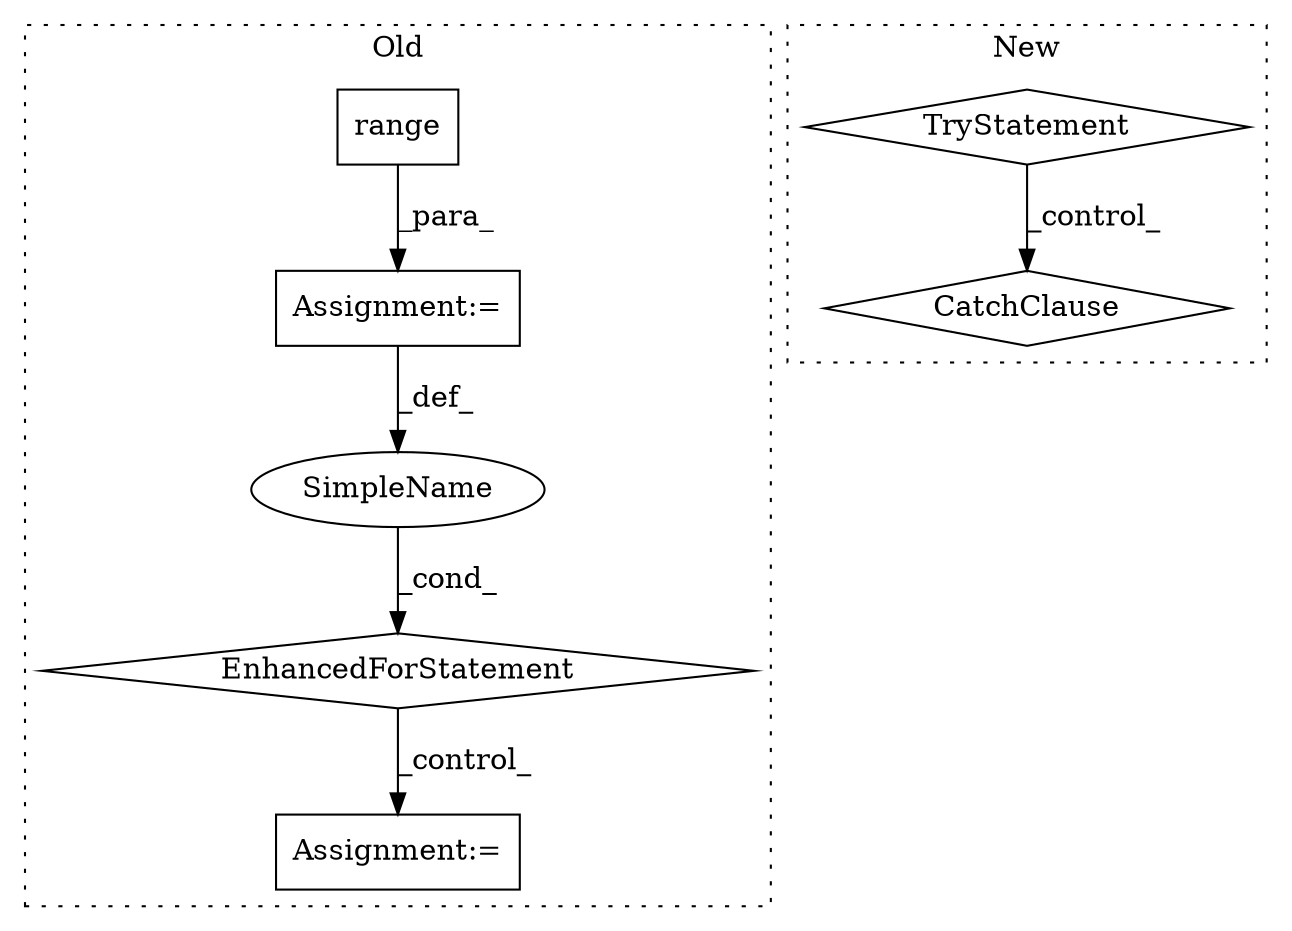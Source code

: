 digraph G {
subgraph cluster0 {
1 [label="range" a="32" s="3101,3128" l="6,1" shape="box"];
4 [label="Assignment:=" a="7" s="3040,3129" l="53,2" shape="box"];
5 [label="EnhancedForStatement" a="70" s="3040,3129" l="53,2" shape="diamond"];
6 [label="SimpleName" a="42" s="3097" l="1" shape="ellipse"];
7 [label="Assignment:=" a="7" s="3385" l="2" shape="box"];
label = "Old";
style="dotted";
}
subgraph cluster1 {
2 [label="CatchClause" a="12" s="5268,5299" l="11,2" shape="diamond"];
3 [label="TryStatement" a="54" s="4837" l="4" shape="diamond"];
label = "New";
style="dotted";
}
1 -> 4 [label="_para_"];
3 -> 2 [label="_control_"];
4 -> 6 [label="_def_"];
5 -> 7 [label="_control_"];
6 -> 5 [label="_cond_"];
}
